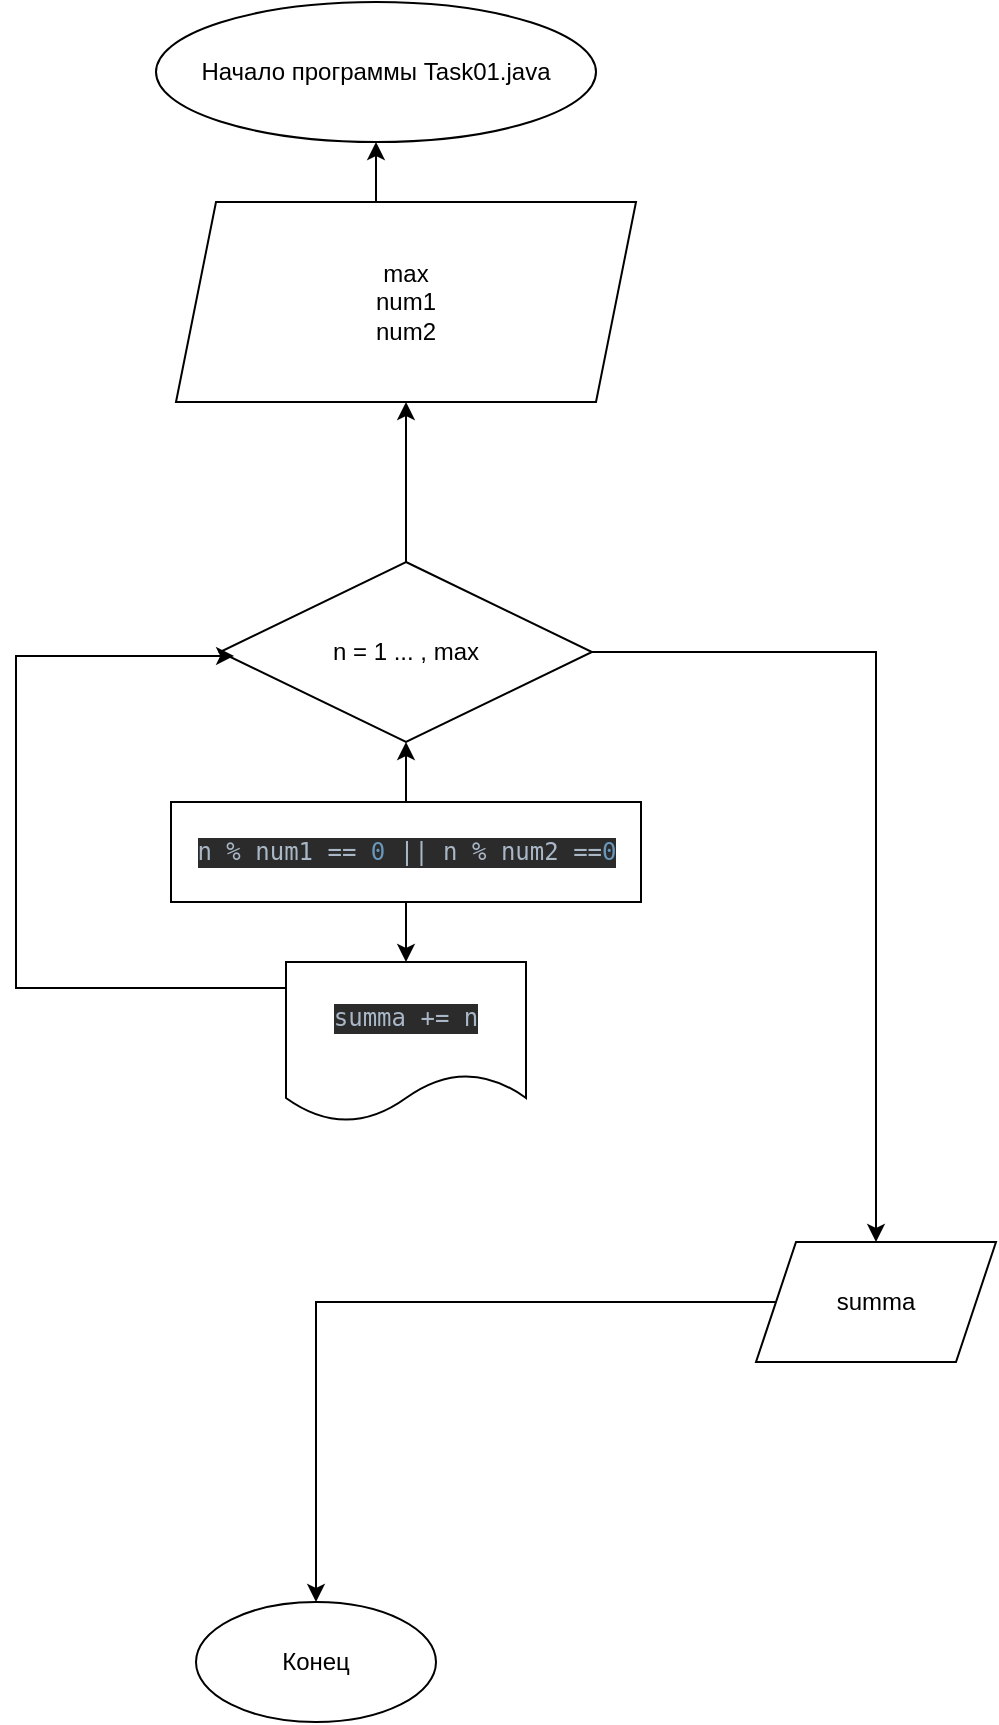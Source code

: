 <mxfile version="15.5.4" type="embed"><diagram id="hD2e70-5KstFpmdVwq69" name="Page-1"><mxGraphModel dx="743" dy="712" grid="1" gridSize="10" guides="1" tooltips="1" connect="1" arrows="1" fold="1" page="1" pageScale="1" pageWidth="827" pageHeight="1169" math="0" shadow="0"><root><mxCell id="0"/><mxCell id="1" parent="0"/><mxCell id="4" style="edgeStyle=orthogonalEdgeStyle;rounded=0;orthogonalLoop=1;jettySize=auto;html=1;exitX=0.5;exitY=0;exitDx=0;exitDy=0;entryX=0.5;entryY=1;entryDx=0;entryDy=0;" edge="1" parent="1" source="2" target="3"><mxGeometry relative="1" as="geometry"/></mxCell><mxCell id="2" value="max&lt;br&gt;num1&lt;br&gt;num2" style="shape=parallelogram;perimeter=parallelogramPerimeter;whiteSpace=wrap;html=1;fixedSize=1;" vertex="1" parent="1"><mxGeometry x="320" y="100" width="230" height="100" as="geometry"/></mxCell><mxCell id="3" value="Начало программы Task01.java" style="ellipse;whiteSpace=wrap;html=1;" vertex="1" parent="1"><mxGeometry x="310" width="220" height="70" as="geometry"/></mxCell><mxCell id="6" style="edgeStyle=orthogonalEdgeStyle;rounded=0;orthogonalLoop=1;jettySize=auto;html=1;" edge="1" parent="1" source="5" target="2"><mxGeometry relative="1" as="geometry"/></mxCell><mxCell id="16" value="" style="edgeStyle=orthogonalEdgeStyle;rounded=0;orthogonalLoop=1;jettySize=auto;html=1;" edge="1" parent="1" source="5" target="15"><mxGeometry relative="1" as="geometry"/></mxCell><mxCell id="5" value="n = 1 ... , max" style="rhombus;whiteSpace=wrap;html=1;" vertex="1" parent="1"><mxGeometry x="342" y="280" width="186" height="90" as="geometry"/></mxCell><mxCell id="9" style="edgeStyle=orthogonalEdgeStyle;rounded=0;orthogonalLoop=1;jettySize=auto;html=1;entryX=0.038;entryY=0.522;entryDx=0;entryDy=0;entryPerimeter=0;exitX=0;exitY=0.5;exitDx=0;exitDy=0;" edge="1" parent="1" source="13" target="5"><mxGeometry relative="1" as="geometry"><mxPoint x="435" y="620" as="targetPoint"/><mxPoint x="302.5" y="492.5" as="sourcePoint"/><Array as="points"><mxPoint x="375" y="493"/><mxPoint x="240" y="493"/><mxPoint x="240" y="327"/></Array></mxGeometry></mxCell><mxCell id="12" style="edgeStyle=orthogonalEdgeStyle;rounded=0;orthogonalLoop=1;jettySize=auto;html=1;entryX=0.5;entryY=1;entryDx=0;entryDy=0;" edge="1" parent="1" source="10" target="5"><mxGeometry relative="1" as="geometry"/></mxCell><mxCell id="14" value="" style="edgeStyle=orthogonalEdgeStyle;rounded=0;orthogonalLoop=1;jettySize=auto;html=1;" edge="1" parent="1" source="10" target="13"><mxGeometry relative="1" as="geometry"/></mxCell><mxCell id="10" value="&lt;pre style=&quot;background-color: rgb(43 , 43 , 43) ; color: rgb(169 , 183 , 198) ; font-family: &amp;#34;jetbrains mono&amp;#34; , monospace&quot;&gt;n % num1 == &lt;span style=&quot;color: rgb(104 , 151 , 187)&quot;&gt;0 &lt;/span&gt;|| n % num2 ==&lt;span style=&quot;color: rgb(104 , 151 , 187)&quot;&gt;0&lt;/span&gt;&lt;/pre&gt;" style="rounded=0;whiteSpace=wrap;html=1;" vertex="1" parent="1"><mxGeometry x="317.5" y="400" width="235" height="50" as="geometry"/></mxCell><mxCell id="13" value="&lt;pre style=&quot;background-color: #2b2b2b ; color: #a9b7c6 ; font-family: &amp;#34;jetbrains mono&amp;#34; , monospace ; font-size: 9 8pt&quot;&gt;summa += n&lt;/pre&gt;" style="shape=document;whiteSpace=wrap;html=1;boundedLbl=1;rounded=0;" vertex="1" parent="1"><mxGeometry x="375" y="480" width="120" height="80" as="geometry"/></mxCell><mxCell id="18" value="" style="edgeStyle=orthogonalEdgeStyle;rounded=0;orthogonalLoop=1;jettySize=auto;html=1;" edge="1" parent="1" source="15" target="17"><mxGeometry relative="1" as="geometry"/></mxCell><mxCell id="15" value="summa" style="shape=parallelogram;perimeter=parallelogramPerimeter;whiteSpace=wrap;html=1;fixedSize=1;" vertex="1" parent="1"><mxGeometry x="610" y="620" width="120" height="60" as="geometry"/></mxCell><mxCell id="17" value="Конец" style="ellipse;whiteSpace=wrap;html=1;" vertex="1" parent="1"><mxGeometry x="330" y="800" width="120" height="60" as="geometry"/></mxCell></root></mxGraphModel></diagram></mxfile>